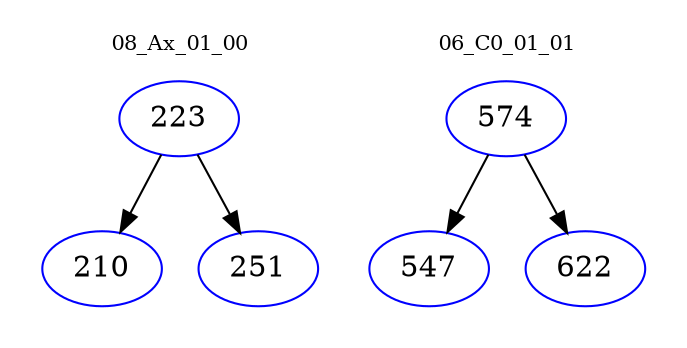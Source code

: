 digraph{
subgraph cluster_0 {
color = white
label = "08_Ax_01_00";
fontsize=10;
T0_223 [label="223", color="blue"]
T0_223 -> T0_210 [color="black"]
T0_210 [label="210", color="blue"]
T0_223 -> T0_251 [color="black"]
T0_251 [label="251", color="blue"]
}
subgraph cluster_1 {
color = white
label = "06_C0_01_01";
fontsize=10;
T1_574 [label="574", color="blue"]
T1_574 -> T1_547 [color="black"]
T1_547 [label="547", color="blue"]
T1_574 -> T1_622 [color="black"]
T1_622 [label="622", color="blue"]
}
}
